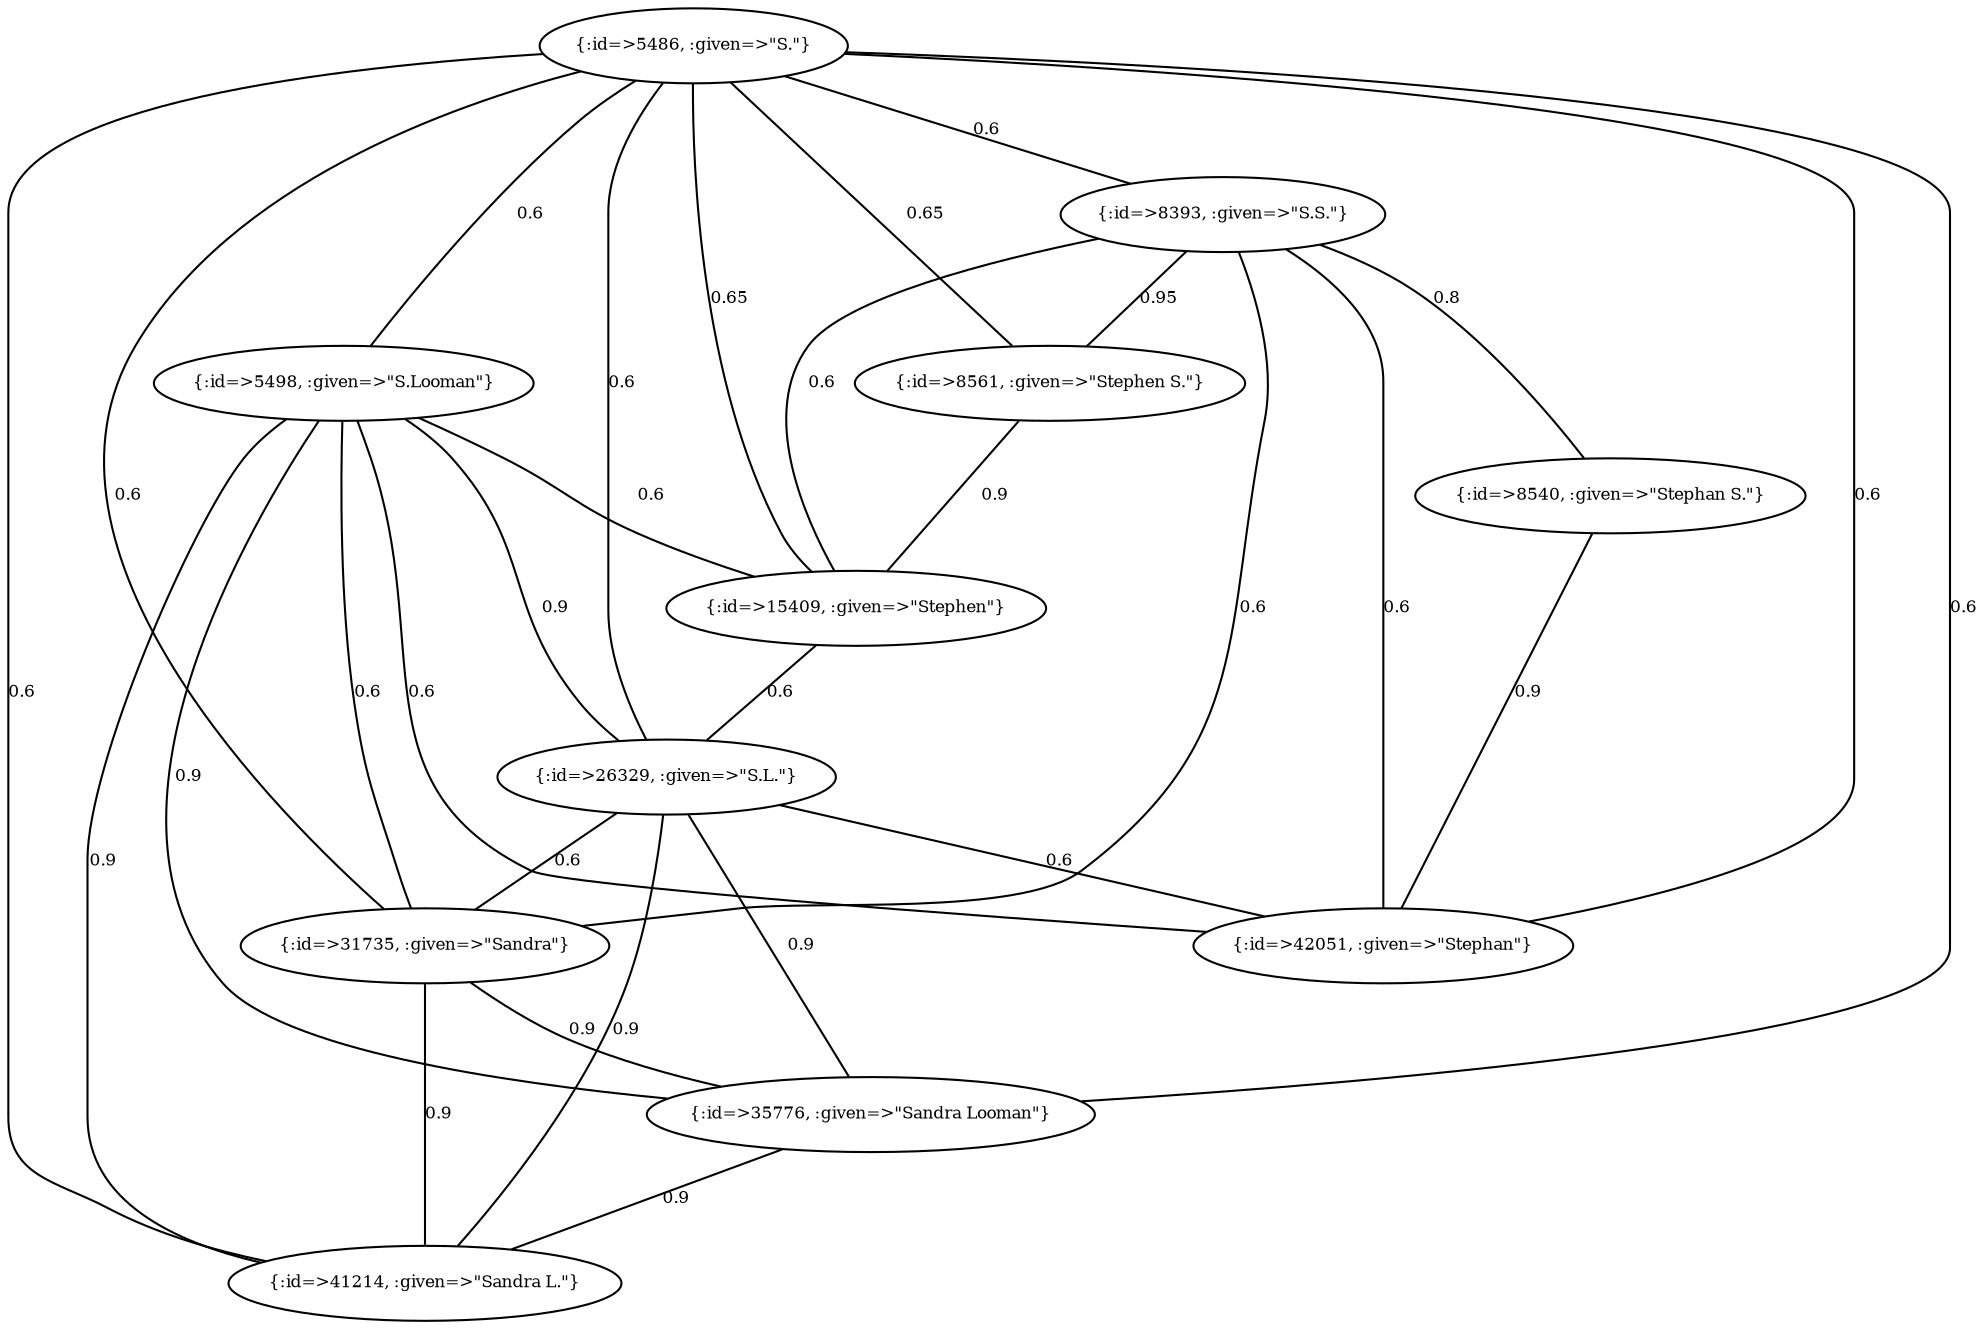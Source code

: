 graph Collector__WeightedGraph {
    "{:id=>5486, :given=>\"S.\"}" [
        fontsize = 8,
        label = "{:id=>5486, :given=>\"S.\"}"
    ]

    "{:id=>5498, :given=>\"S.Looman\"}" [
        fontsize = 8,
        label = "{:id=>5498, :given=>\"S.Looman\"}"
    ]

    "{:id=>8393, :given=>\"S.S.\"}" [
        fontsize = 8,
        label = "{:id=>8393, :given=>\"S.S.\"}"
    ]

    "{:id=>8540, :given=>\"Stephan S.\"}" [
        fontsize = 8,
        label = "{:id=>8540, :given=>\"Stephan S.\"}"
    ]

    "{:id=>8561, :given=>\"Stephen S.\"}" [
        fontsize = 8,
        label = "{:id=>8561, :given=>\"Stephen S.\"}"
    ]

    "{:id=>15409, :given=>\"Stephen\"}" [
        fontsize = 8,
        label = "{:id=>15409, :given=>\"Stephen\"}"
    ]

    "{:id=>26329, :given=>\"S.L.\"}" [
        fontsize = 8,
        label = "{:id=>26329, :given=>\"S.L.\"}"
    ]

    "{:id=>31735, :given=>\"Sandra\"}" [
        fontsize = 8,
        label = "{:id=>31735, :given=>\"Sandra\"}"
    ]

    "{:id=>35776, :given=>\"Sandra Looman\"}" [
        fontsize = 8,
        label = "{:id=>35776, :given=>\"Sandra Looman\"}"
    ]

    "{:id=>41214, :given=>\"Sandra L.\"}" [
        fontsize = 8,
        label = "{:id=>41214, :given=>\"Sandra L.\"}"
    ]

    "{:id=>42051, :given=>\"Stephan\"}" [
        fontsize = 8,
        label = "{:id=>42051, :given=>\"Stephan\"}"
    ]

    "{:id=>5486, :given=>\"S.\"}" -- "{:id=>5498, :given=>\"S.Looman\"}" [
        fontsize = 8,
        label = 0.6
    ]

    "{:id=>5486, :given=>\"S.\"}" -- "{:id=>8393, :given=>\"S.S.\"}" [
        fontsize = 8,
        label = 0.6
    ]

    "{:id=>5486, :given=>\"S.\"}" -- "{:id=>8561, :given=>\"Stephen S.\"}" [
        fontsize = 8,
        label = 0.65
    ]

    "{:id=>5486, :given=>\"S.\"}" -- "{:id=>15409, :given=>\"Stephen\"}" [
        fontsize = 8,
        label = 0.65
    ]

    "{:id=>5486, :given=>\"S.\"}" -- "{:id=>26329, :given=>\"S.L.\"}" [
        fontsize = 8,
        label = 0.6
    ]

    "{:id=>5486, :given=>\"S.\"}" -- "{:id=>31735, :given=>\"Sandra\"}" [
        fontsize = 8,
        label = 0.6
    ]

    "{:id=>5486, :given=>\"S.\"}" -- "{:id=>35776, :given=>\"Sandra Looman\"}" [
        fontsize = 8,
        label = 0.6
    ]

    "{:id=>5486, :given=>\"S.\"}" -- "{:id=>41214, :given=>\"Sandra L.\"}" [
        fontsize = 8,
        label = 0.6
    ]

    "{:id=>5486, :given=>\"S.\"}" -- "{:id=>42051, :given=>\"Stephan\"}" [
        fontsize = 8,
        label = 0.6
    ]

    "{:id=>5498, :given=>\"S.Looman\"}" -- "{:id=>15409, :given=>\"Stephen\"}" [
        fontsize = 8,
        label = 0.6
    ]

    "{:id=>5498, :given=>\"S.Looman\"}" -- "{:id=>26329, :given=>\"S.L.\"}" [
        fontsize = 8,
        label = 0.9
    ]

    "{:id=>5498, :given=>\"S.Looman\"}" -- "{:id=>31735, :given=>\"Sandra\"}" [
        fontsize = 8,
        label = 0.6
    ]

    "{:id=>5498, :given=>\"S.Looman\"}" -- "{:id=>35776, :given=>\"Sandra Looman\"}" [
        fontsize = 8,
        label = 0.9
    ]

    "{:id=>5498, :given=>\"S.Looman\"}" -- "{:id=>41214, :given=>\"Sandra L.\"}" [
        fontsize = 8,
        label = 0.9
    ]

    "{:id=>5498, :given=>\"S.Looman\"}" -- "{:id=>42051, :given=>\"Stephan\"}" [
        fontsize = 8,
        label = 0.6
    ]

    "{:id=>8393, :given=>\"S.S.\"}" -- "{:id=>8540, :given=>\"Stephan S.\"}" [
        fontsize = 8,
        label = 0.8
    ]

    "{:id=>8393, :given=>\"S.S.\"}" -- "{:id=>8561, :given=>\"Stephen S.\"}" [
        fontsize = 8,
        label = 0.95
    ]

    "{:id=>8393, :given=>\"S.S.\"}" -- "{:id=>15409, :given=>\"Stephen\"}" [
        fontsize = 8,
        label = 0.6
    ]

    "{:id=>8393, :given=>\"S.S.\"}" -- "{:id=>31735, :given=>\"Sandra\"}" [
        fontsize = 8,
        label = 0.6
    ]

    "{:id=>8393, :given=>\"S.S.\"}" -- "{:id=>42051, :given=>\"Stephan\"}" [
        fontsize = 8,
        label = 0.6
    ]

    "{:id=>8540, :given=>\"Stephan S.\"}" -- "{:id=>42051, :given=>\"Stephan\"}" [
        fontsize = 8,
        label = 0.9
    ]

    "{:id=>8561, :given=>\"Stephen S.\"}" -- "{:id=>15409, :given=>\"Stephen\"}" [
        fontsize = 8,
        label = 0.9
    ]

    "{:id=>15409, :given=>\"Stephen\"}" -- "{:id=>26329, :given=>\"S.L.\"}" [
        fontsize = 8,
        label = 0.6
    ]

    "{:id=>26329, :given=>\"S.L.\"}" -- "{:id=>31735, :given=>\"Sandra\"}" [
        fontsize = 8,
        label = 0.6
    ]

    "{:id=>26329, :given=>\"S.L.\"}" -- "{:id=>35776, :given=>\"Sandra Looman\"}" [
        fontsize = 8,
        label = 0.9
    ]

    "{:id=>26329, :given=>\"S.L.\"}" -- "{:id=>41214, :given=>\"Sandra L.\"}" [
        fontsize = 8,
        label = 0.9
    ]

    "{:id=>26329, :given=>\"S.L.\"}" -- "{:id=>42051, :given=>\"Stephan\"}" [
        fontsize = 8,
        label = 0.6
    ]

    "{:id=>31735, :given=>\"Sandra\"}" -- "{:id=>35776, :given=>\"Sandra Looman\"}" [
        fontsize = 8,
        label = 0.9
    ]

    "{:id=>31735, :given=>\"Sandra\"}" -- "{:id=>41214, :given=>\"Sandra L.\"}" [
        fontsize = 8,
        label = 0.9
    ]

    "{:id=>35776, :given=>\"Sandra Looman\"}" -- "{:id=>41214, :given=>\"Sandra L.\"}" [
        fontsize = 8,
        label = 0.9
    ]
}
